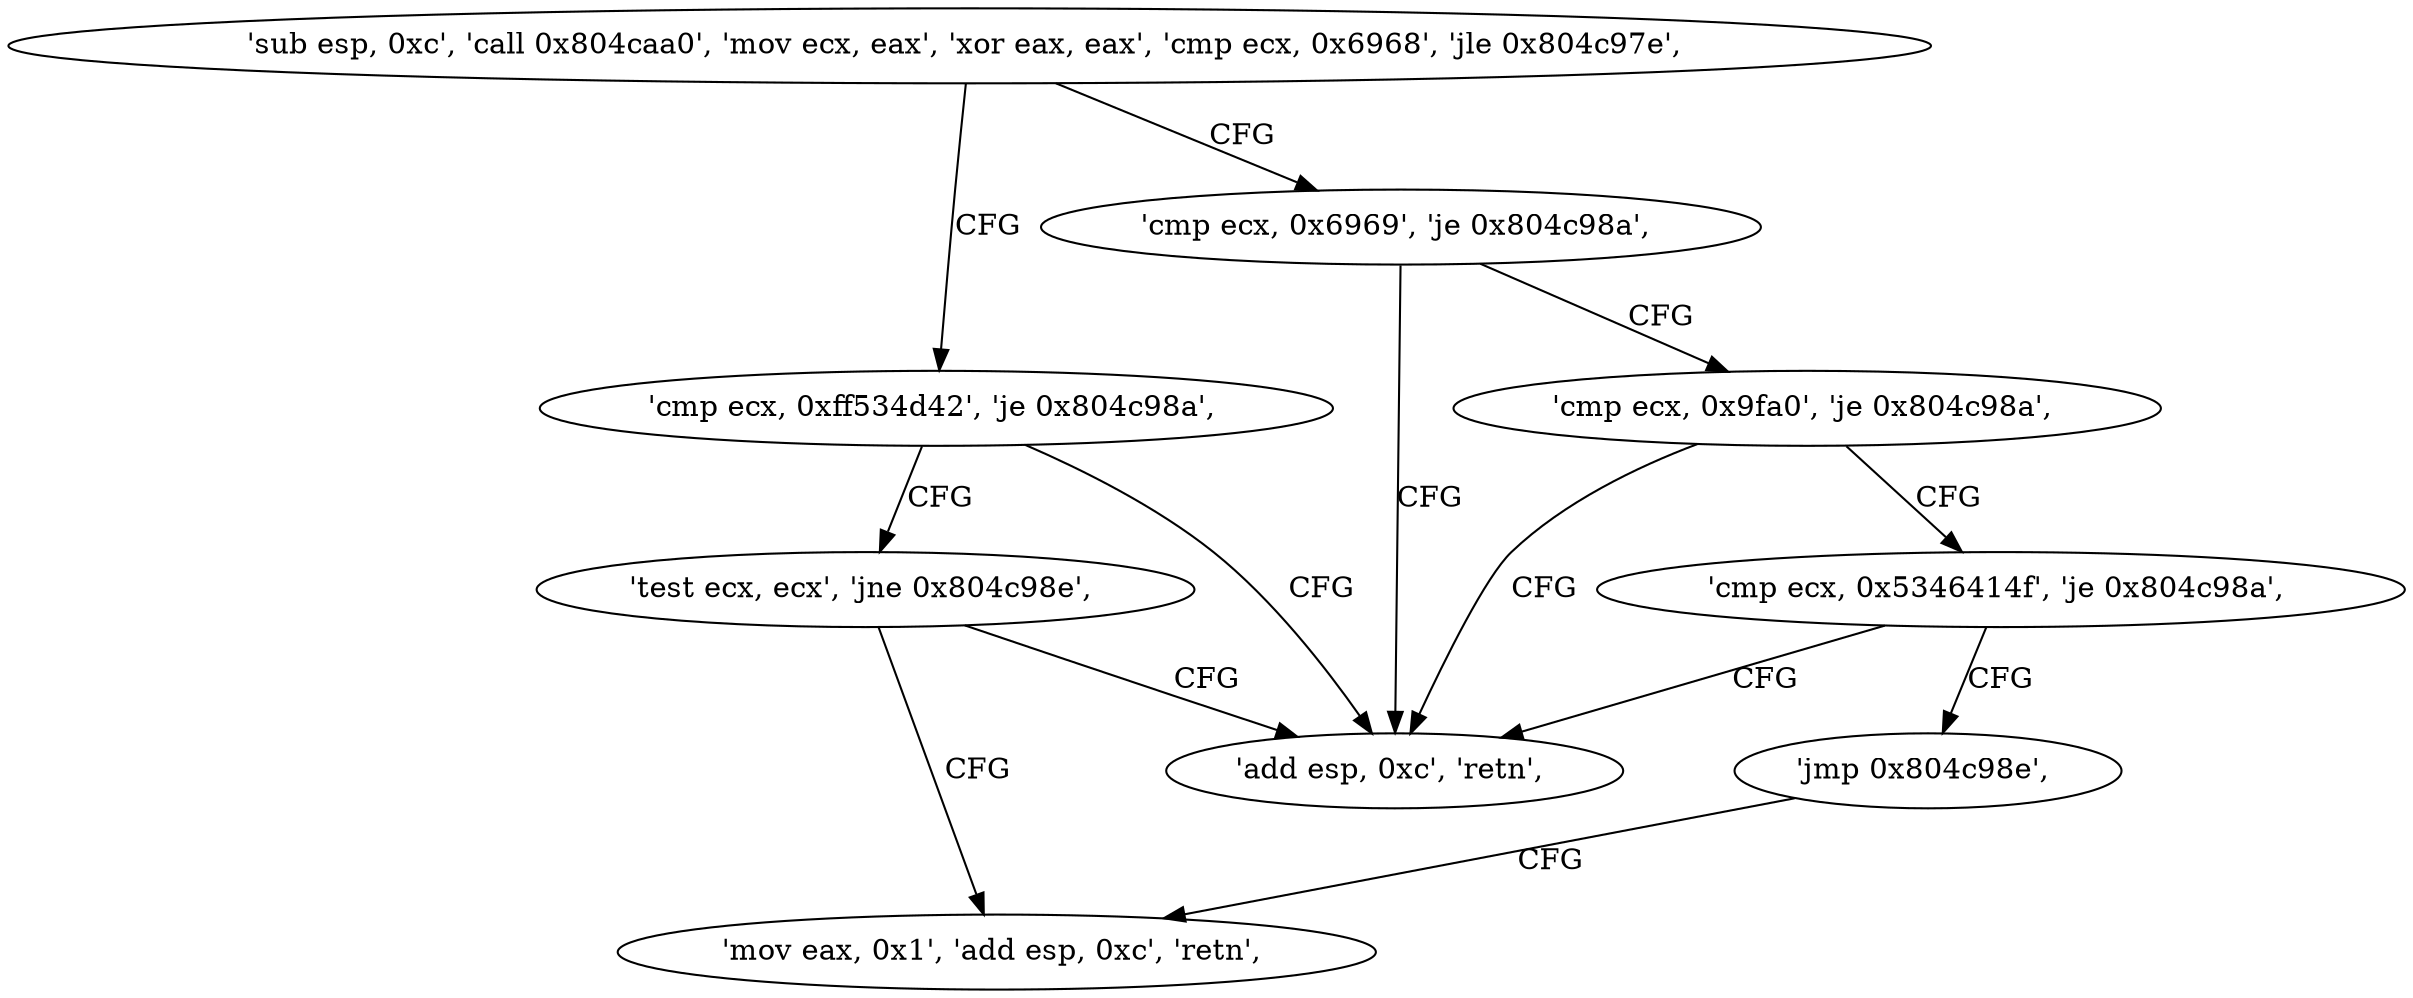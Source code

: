 digraph "func" {
"134531408" [label = "'sub esp, 0xc', 'call 0x804caa0', 'mov ecx, eax', 'xor eax, eax', 'cmp ecx, 0x6968', 'jle 0x804c97e', " ]
"134531454" [label = "'cmp ecx, 0xff534d42', 'je 0x804c98a', " ]
"134531428" [label = "'cmp ecx, 0x6969', 'je 0x804c98a', " ]
"134531466" [label = "'add esp, 0xc', 'retn', " ]
"134531462" [label = "'test ecx, ecx', 'jne 0x804c98e', " ]
"134531436" [label = "'cmp ecx, 0x9fa0', 'je 0x804c98a', " ]
"134531470" [label = "'mov eax, 0x1', 'add esp, 0xc', 'retn', " ]
"134531444" [label = "'cmp ecx, 0x5346414f', 'je 0x804c98a', " ]
"134531452" [label = "'jmp 0x804c98e', " ]
"134531408" -> "134531454" [ label = "CFG" ]
"134531408" -> "134531428" [ label = "CFG" ]
"134531454" -> "134531466" [ label = "CFG" ]
"134531454" -> "134531462" [ label = "CFG" ]
"134531428" -> "134531466" [ label = "CFG" ]
"134531428" -> "134531436" [ label = "CFG" ]
"134531462" -> "134531470" [ label = "CFG" ]
"134531462" -> "134531466" [ label = "CFG" ]
"134531436" -> "134531466" [ label = "CFG" ]
"134531436" -> "134531444" [ label = "CFG" ]
"134531444" -> "134531466" [ label = "CFG" ]
"134531444" -> "134531452" [ label = "CFG" ]
"134531452" -> "134531470" [ label = "CFG" ]
}
